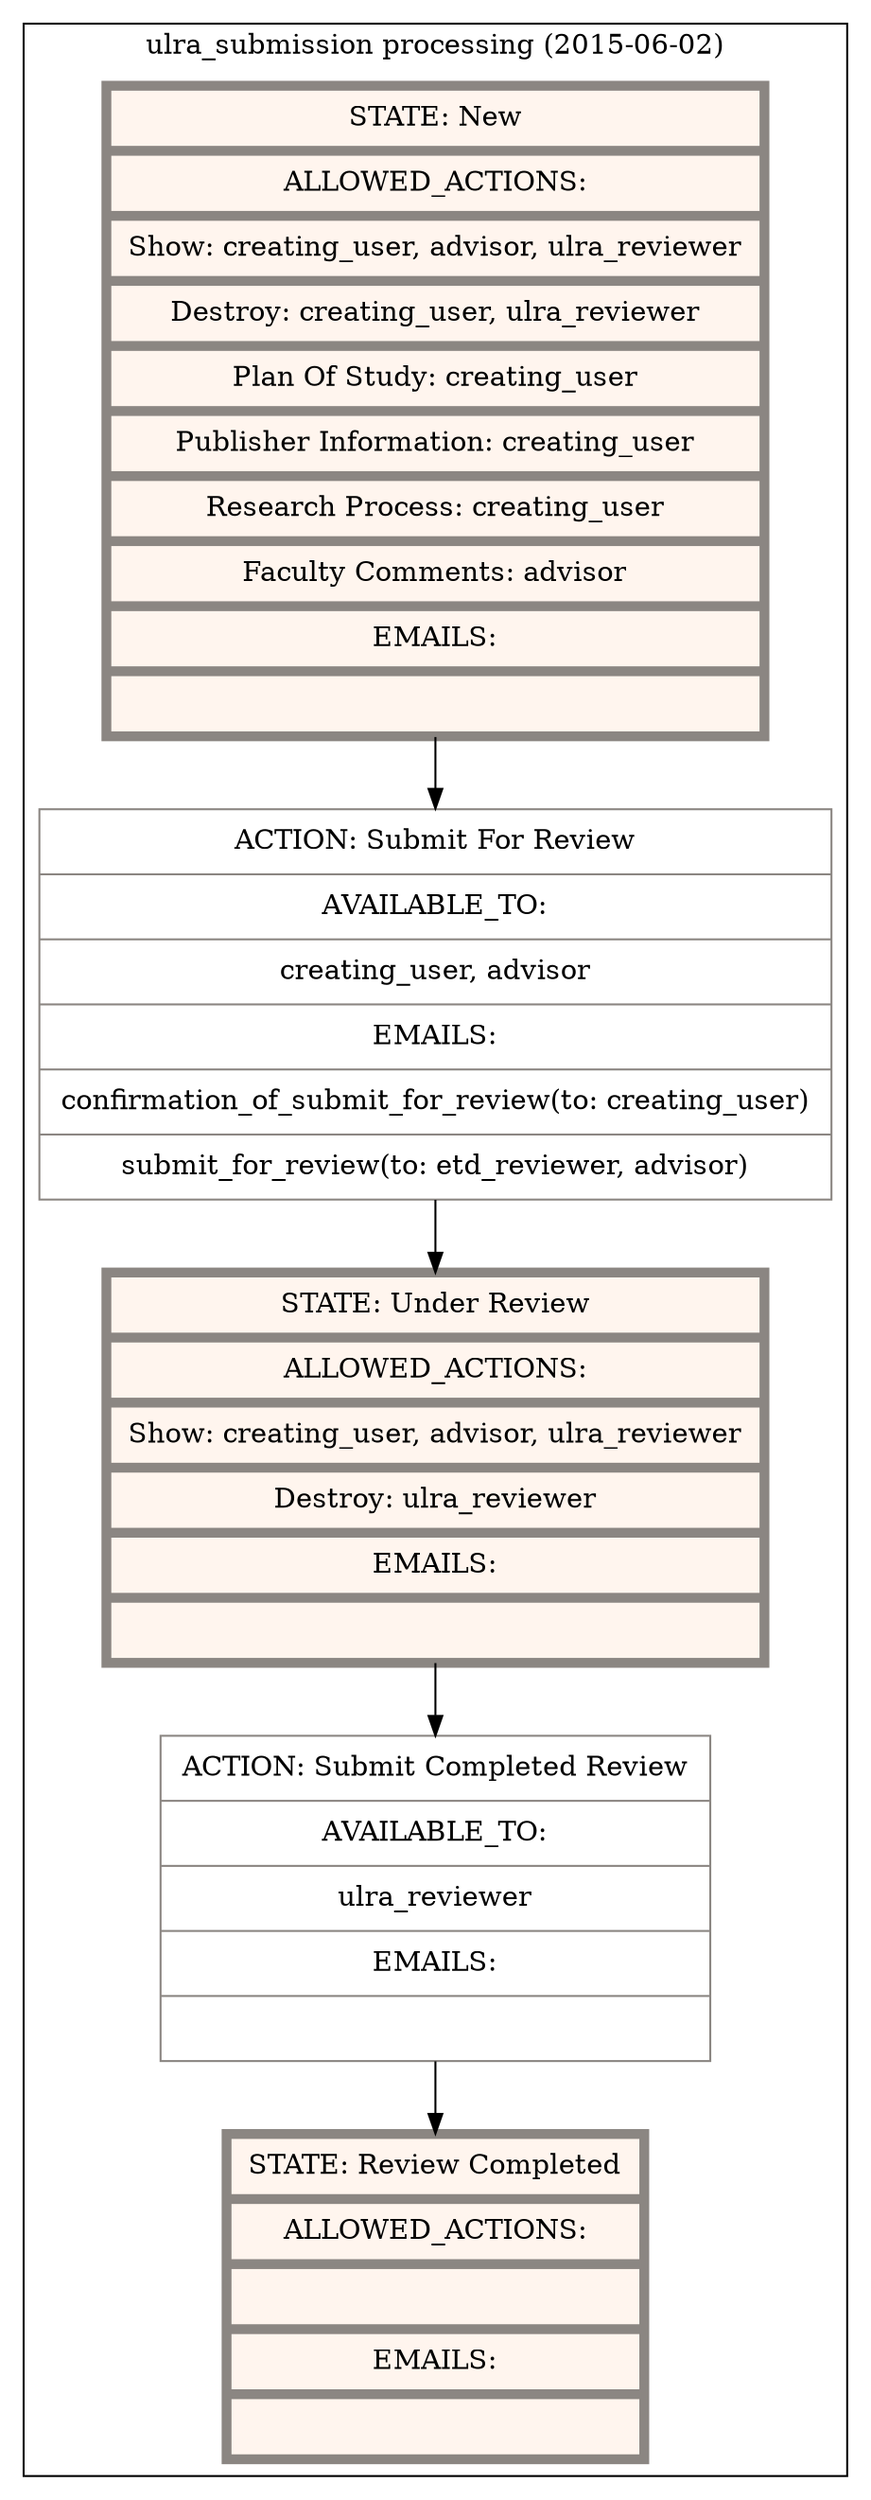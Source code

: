 digraph "G" {
  compound=true;
  node[color="grey15" margin="0.15, 0.125"];
  subgraph cluster_0 {
    label="ulra_submission processing (2015-06-02)"
    node[style=filled fillcolor=white color="seashell4"]
    subgraph 0 {
      label="States";
      node[shape="record" fillcolor="seashell1" penwidth=5]
      state_new [label="{ STATE: New | ALLOWED_ACTIONS: | Show: creating_user, advisor, ulra_reviewer | Destroy: creating_user, ulra_reviewer | Plan Of Study: creating_user | Publisher Information: creating_user | Research Process: creating_user | Faculty Comments: advisor | EMAILS: |  }"]
      state_review_completed [label="{ STATE: Review Completed | ALLOWED_ACTIONS: |  | EMAILS: |  }"]
      state_under_review [label="{ STATE: Under Review | ALLOWED_ACTIONS: | Show: creating_user, advisor, ulra_reviewer | Destroy: ulra_reviewer | EMAILS: |  }"]
    }
    subgraph 1 {
      label="Actions"
      node[shape="record" shape=record penwidth=1]
        action_submit_for_review [label="{ ACTION: Submit For Review | AVAILABLE_TO: | creating_user, advisor | EMAILS: | confirmation_of_submit_for_review(to: creating_user) | submit_for_review(to: etd_reviewer, advisor) }"]
        action_submit_completed_review [label="{ ACTION: Submit Completed Review | AVAILABLE_TO: | ulra_reviewer | EMAILS: |  }"]
    }
      state_new -> action_submit_for_review
      action_submit_for_review -> state_under_review
      state_under_review -> action_submit_completed_review
      action_submit_completed_review -> state_review_completed
  }
}

